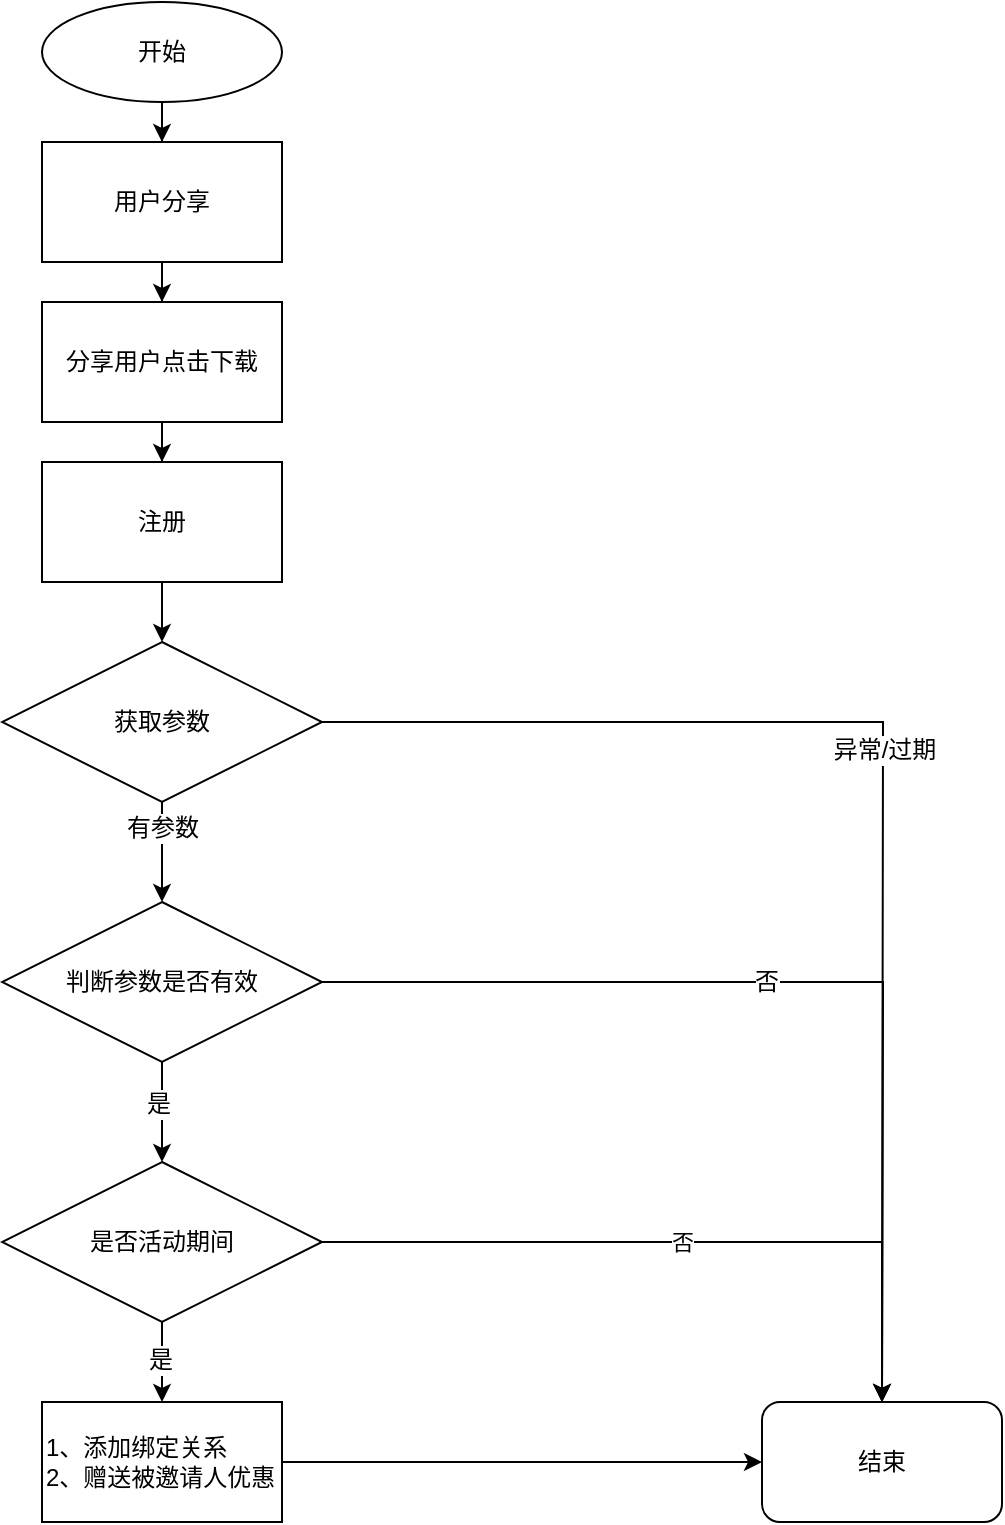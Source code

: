 <mxfile version="12.4.2" type="github" pages="1">
  <diagram id="6a731a19-8d31-9384-78a2-239565b7b9f0" name="Page-1">
    <mxGraphModel dx="946" dy="546" grid="1" gridSize="10" guides="1" tooltips="1" connect="1" arrows="1" fold="1" page="1" pageScale="1" pageWidth="1169" pageHeight="827" background="#ffffff" math="0" shadow="0">
      <root>
        <mxCell id="0"/>
        <mxCell id="1" parent="0"/>
        <mxCell id="Xv_S4PZ5u0gkVG2HwHhl-57" value="" style="edgeStyle=orthogonalEdgeStyle;rounded=0;orthogonalLoop=1;jettySize=auto;html=1;entryX=0.5;entryY=0;entryDx=0;entryDy=0;" edge="1" parent="1" source="Xv_S4PZ5u0gkVG2HwHhl-55" target="Xv_S4PZ5u0gkVG2HwHhl-58">
          <mxGeometry relative="1" as="geometry">
            <mxPoint x="380" y="140" as="targetPoint"/>
          </mxGeometry>
        </mxCell>
        <mxCell id="Xv_S4PZ5u0gkVG2HwHhl-55" value="开始" style="ellipse;whiteSpace=wrap;html=1;" vertex="1" parent="1">
          <mxGeometry x="320" y="20" width="120" height="50" as="geometry"/>
        </mxCell>
        <mxCell id="Xv_S4PZ5u0gkVG2HwHhl-60" value="" style="edgeStyle=orthogonalEdgeStyle;rounded=0;orthogonalLoop=1;jettySize=auto;html=1;" edge="1" parent="1" source="Xv_S4PZ5u0gkVG2HwHhl-58" target="Xv_S4PZ5u0gkVG2HwHhl-59">
          <mxGeometry relative="1" as="geometry"/>
        </mxCell>
        <mxCell id="Xv_S4PZ5u0gkVG2HwHhl-58" value="用户分享" style="rounded=0;whiteSpace=wrap;html=1;" vertex="1" parent="1">
          <mxGeometry x="320" y="90" width="120" height="60" as="geometry"/>
        </mxCell>
        <mxCell id="Xv_S4PZ5u0gkVG2HwHhl-62" value="" style="edgeStyle=orthogonalEdgeStyle;rounded=0;orthogonalLoop=1;jettySize=auto;html=1;" edge="1" parent="1" source="Xv_S4PZ5u0gkVG2HwHhl-59" target="Xv_S4PZ5u0gkVG2HwHhl-76">
          <mxGeometry relative="1" as="geometry"/>
        </mxCell>
        <mxCell id="Xv_S4PZ5u0gkVG2HwHhl-59" value="分享用户点击下载" style="rounded=0;whiteSpace=wrap;html=1;" vertex="1" parent="1">
          <mxGeometry x="320" y="170" width="120" height="60" as="geometry"/>
        </mxCell>
        <mxCell id="Xv_S4PZ5u0gkVG2HwHhl-64" value="" style="edgeStyle=orthogonalEdgeStyle;rounded=0;orthogonalLoop=1;jettySize=auto;html=1;" edge="1" parent="1" source="Xv_S4PZ5u0gkVG2HwHhl-61">
          <mxGeometry relative="1" as="geometry">
            <mxPoint x="740" y="720" as="targetPoint"/>
          </mxGeometry>
        </mxCell>
        <mxCell id="Xv_S4PZ5u0gkVG2HwHhl-65" value="异常/过期" style="text;html=1;align=center;verticalAlign=middle;resizable=0;points=[];;labelBackgroundColor=#ffffff;" vertex="1" connectable="0" parent="Xv_S4PZ5u0gkVG2HwHhl-64">
          <mxGeometry x="-0.05" relative="1" as="geometry">
            <mxPoint as="offset"/>
          </mxGeometry>
        </mxCell>
        <mxCell id="Xv_S4PZ5u0gkVG2HwHhl-68" value="" style="edgeStyle=orthogonalEdgeStyle;rounded=0;orthogonalLoop=1;jettySize=auto;html=1;" edge="1" parent="1" source="Xv_S4PZ5u0gkVG2HwHhl-61" target="Xv_S4PZ5u0gkVG2HwHhl-67">
          <mxGeometry relative="1" as="geometry"/>
        </mxCell>
        <mxCell id="Xv_S4PZ5u0gkVG2HwHhl-75" value="有参数" style="text;html=1;align=center;verticalAlign=middle;resizable=0;points=[];;labelBackgroundColor=#ffffff;" vertex="1" connectable="0" parent="Xv_S4PZ5u0gkVG2HwHhl-68">
          <mxGeometry x="-0.492" relative="1" as="geometry">
            <mxPoint as="offset"/>
          </mxGeometry>
        </mxCell>
        <mxCell id="Xv_S4PZ5u0gkVG2HwHhl-61" value="获取参数" style="rhombus;whiteSpace=wrap;html=1;" vertex="1" parent="1">
          <mxGeometry x="300" y="340" width="160" height="80" as="geometry"/>
        </mxCell>
        <mxCell id="Xv_S4PZ5u0gkVG2HwHhl-70" value="" style="edgeStyle=orthogonalEdgeStyle;rounded=0;orthogonalLoop=1;jettySize=auto;html=1;" edge="1" parent="1" source="Xv_S4PZ5u0gkVG2HwHhl-67">
          <mxGeometry relative="1" as="geometry">
            <mxPoint x="740" y="720" as="targetPoint"/>
          </mxGeometry>
        </mxCell>
        <mxCell id="Xv_S4PZ5u0gkVG2HwHhl-71" value="否" style="text;html=1;align=center;verticalAlign=middle;resizable=0;points=[];;labelBackgroundColor=#ffffff;" vertex="1" connectable="0" parent="Xv_S4PZ5u0gkVG2HwHhl-70">
          <mxGeometry x="-0.096" y="-4" relative="1" as="geometry">
            <mxPoint y="-4" as="offset"/>
          </mxGeometry>
        </mxCell>
        <mxCell id="Xv_S4PZ5u0gkVG2HwHhl-73" value="" style="edgeStyle=orthogonalEdgeStyle;rounded=0;orthogonalLoop=1;jettySize=auto;html=1;" edge="1" parent="1" source="Xv_S4PZ5u0gkVG2HwHhl-67" target="Xv_S4PZ5u0gkVG2HwHhl-78">
          <mxGeometry relative="1" as="geometry">
            <mxPoint x="380" y="657" as="targetPoint"/>
          </mxGeometry>
        </mxCell>
        <mxCell id="Xv_S4PZ5u0gkVG2HwHhl-87" value="是" style="text;html=1;align=center;verticalAlign=middle;resizable=0;points=[];;labelBackgroundColor=#ffffff;" vertex="1" connectable="0" parent="Xv_S4PZ5u0gkVG2HwHhl-73">
          <mxGeometry x="-0.16" y="-2" relative="1" as="geometry">
            <mxPoint as="offset"/>
          </mxGeometry>
        </mxCell>
        <mxCell id="Xv_S4PZ5u0gkVG2HwHhl-67" value="判断参数是否有效" style="rhombus;whiteSpace=wrap;html=1;" vertex="1" parent="1">
          <mxGeometry x="300" y="470" width="160" height="80" as="geometry"/>
        </mxCell>
        <mxCell id="Xv_S4PZ5u0gkVG2HwHhl-77" value="" style="edgeStyle=orthogonalEdgeStyle;rounded=0;orthogonalLoop=1;jettySize=auto;html=1;" edge="1" parent="1" source="Xv_S4PZ5u0gkVG2HwHhl-76" target="Xv_S4PZ5u0gkVG2HwHhl-61">
          <mxGeometry relative="1" as="geometry"/>
        </mxCell>
        <mxCell id="Xv_S4PZ5u0gkVG2HwHhl-76" value="注册" style="rounded=0;whiteSpace=wrap;html=1;" vertex="1" parent="1">
          <mxGeometry x="320" y="250" width="120" height="60" as="geometry"/>
        </mxCell>
        <mxCell id="Xv_S4PZ5u0gkVG2HwHhl-80" value="否" style="edgeStyle=orthogonalEdgeStyle;rounded=0;orthogonalLoop=1;jettySize=auto;html=1;" edge="1" parent="1" source="Xv_S4PZ5u0gkVG2HwHhl-78" target="Xv_S4PZ5u0gkVG2HwHhl-88">
          <mxGeometry relative="1" as="geometry">
            <mxPoint x="740" y="720" as="targetPoint"/>
          </mxGeometry>
        </mxCell>
        <mxCell id="Xv_S4PZ5u0gkVG2HwHhl-82" value="" style="edgeStyle=orthogonalEdgeStyle;rounded=0;orthogonalLoop=1;jettySize=auto;html=1;" edge="1" parent="1" source="Xv_S4PZ5u0gkVG2HwHhl-78">
          <mxGeometry relative="1" as="geometry">
            <mxPoint x="380" y="720" as="targetPoint"/>
          </mxGeometry>
        </mxCell>
        <mxCell id="Xv_S4PZ5u0gkVG2HwHhl-86" value="是" style="text;html=1;align=center;verticalAlign=middle;resizable=0;points=[];;labelBackgroundColor=#ffffff;" vertex="1" connectable="0" parent="Xv_S4PZ5u0gkVG2HwHhl-82">
          <mxGeometry x="-0.05" y="-1" relative="1" as="geometry">
            <mxPoint as="offset"/>
          </mxGeometry>
        </mxCell>
        <mxCell id="Xv_S4PZ5u0gkVG2HwHhl-78" value="是否活动期间" style="rhombus;whiteSpace=wrap;html=1;" vertex="1" parent="1">
          <mxGeometry x="300" y="600" width="160" height="80" as="geometry"/>
        </mxCell>
        <mxCell id="Xv_S4PZ5u0gkVG2HwHhl-85" value="" style="edgeStyle=orthogonalEdgeStyle;rounded=0;orthogonalLoop=1;jettySize=auto;html=1;" edge="1" parent="1" source="Xv_S4PZ5u0gkVG2HwHhl-83" target="Xv_S4PZ5u0gkVG2HwHhl-88">
          <mxGeometry relative="1" as="geometry">
            <mxPoint x="680" y="750" as="targetPoint"/>
          </mxGeometry>
        </mxCell>
        <mxCell id="Xv_S4PZ5u0gkVG2HwHhl-83" value="1、添加绑定关系&lt;br&gt;2、赠送被邀请人优惠" style="rounded=0;whiteSpace=wrap;html=1;align=left;" vertex="1" parent="1">
          <mxGeometry x="320" y="720" width="120" height="60" as="geometry"/>
        </mxCell>
        <mxCell id="Xv_S4PZ5u0gkVG2HwHhl-88" value="结束" style="rounded=1;whiteSpace=wrap;html=1;align=center;" vertex="1" parent="1">
          <mxGeometry x="680" y="720" width="120" height="60" as="geometry"/>
        </mxCell>
      </root>
    </mxGraphModel>
  </diagram>
</mxfile>
